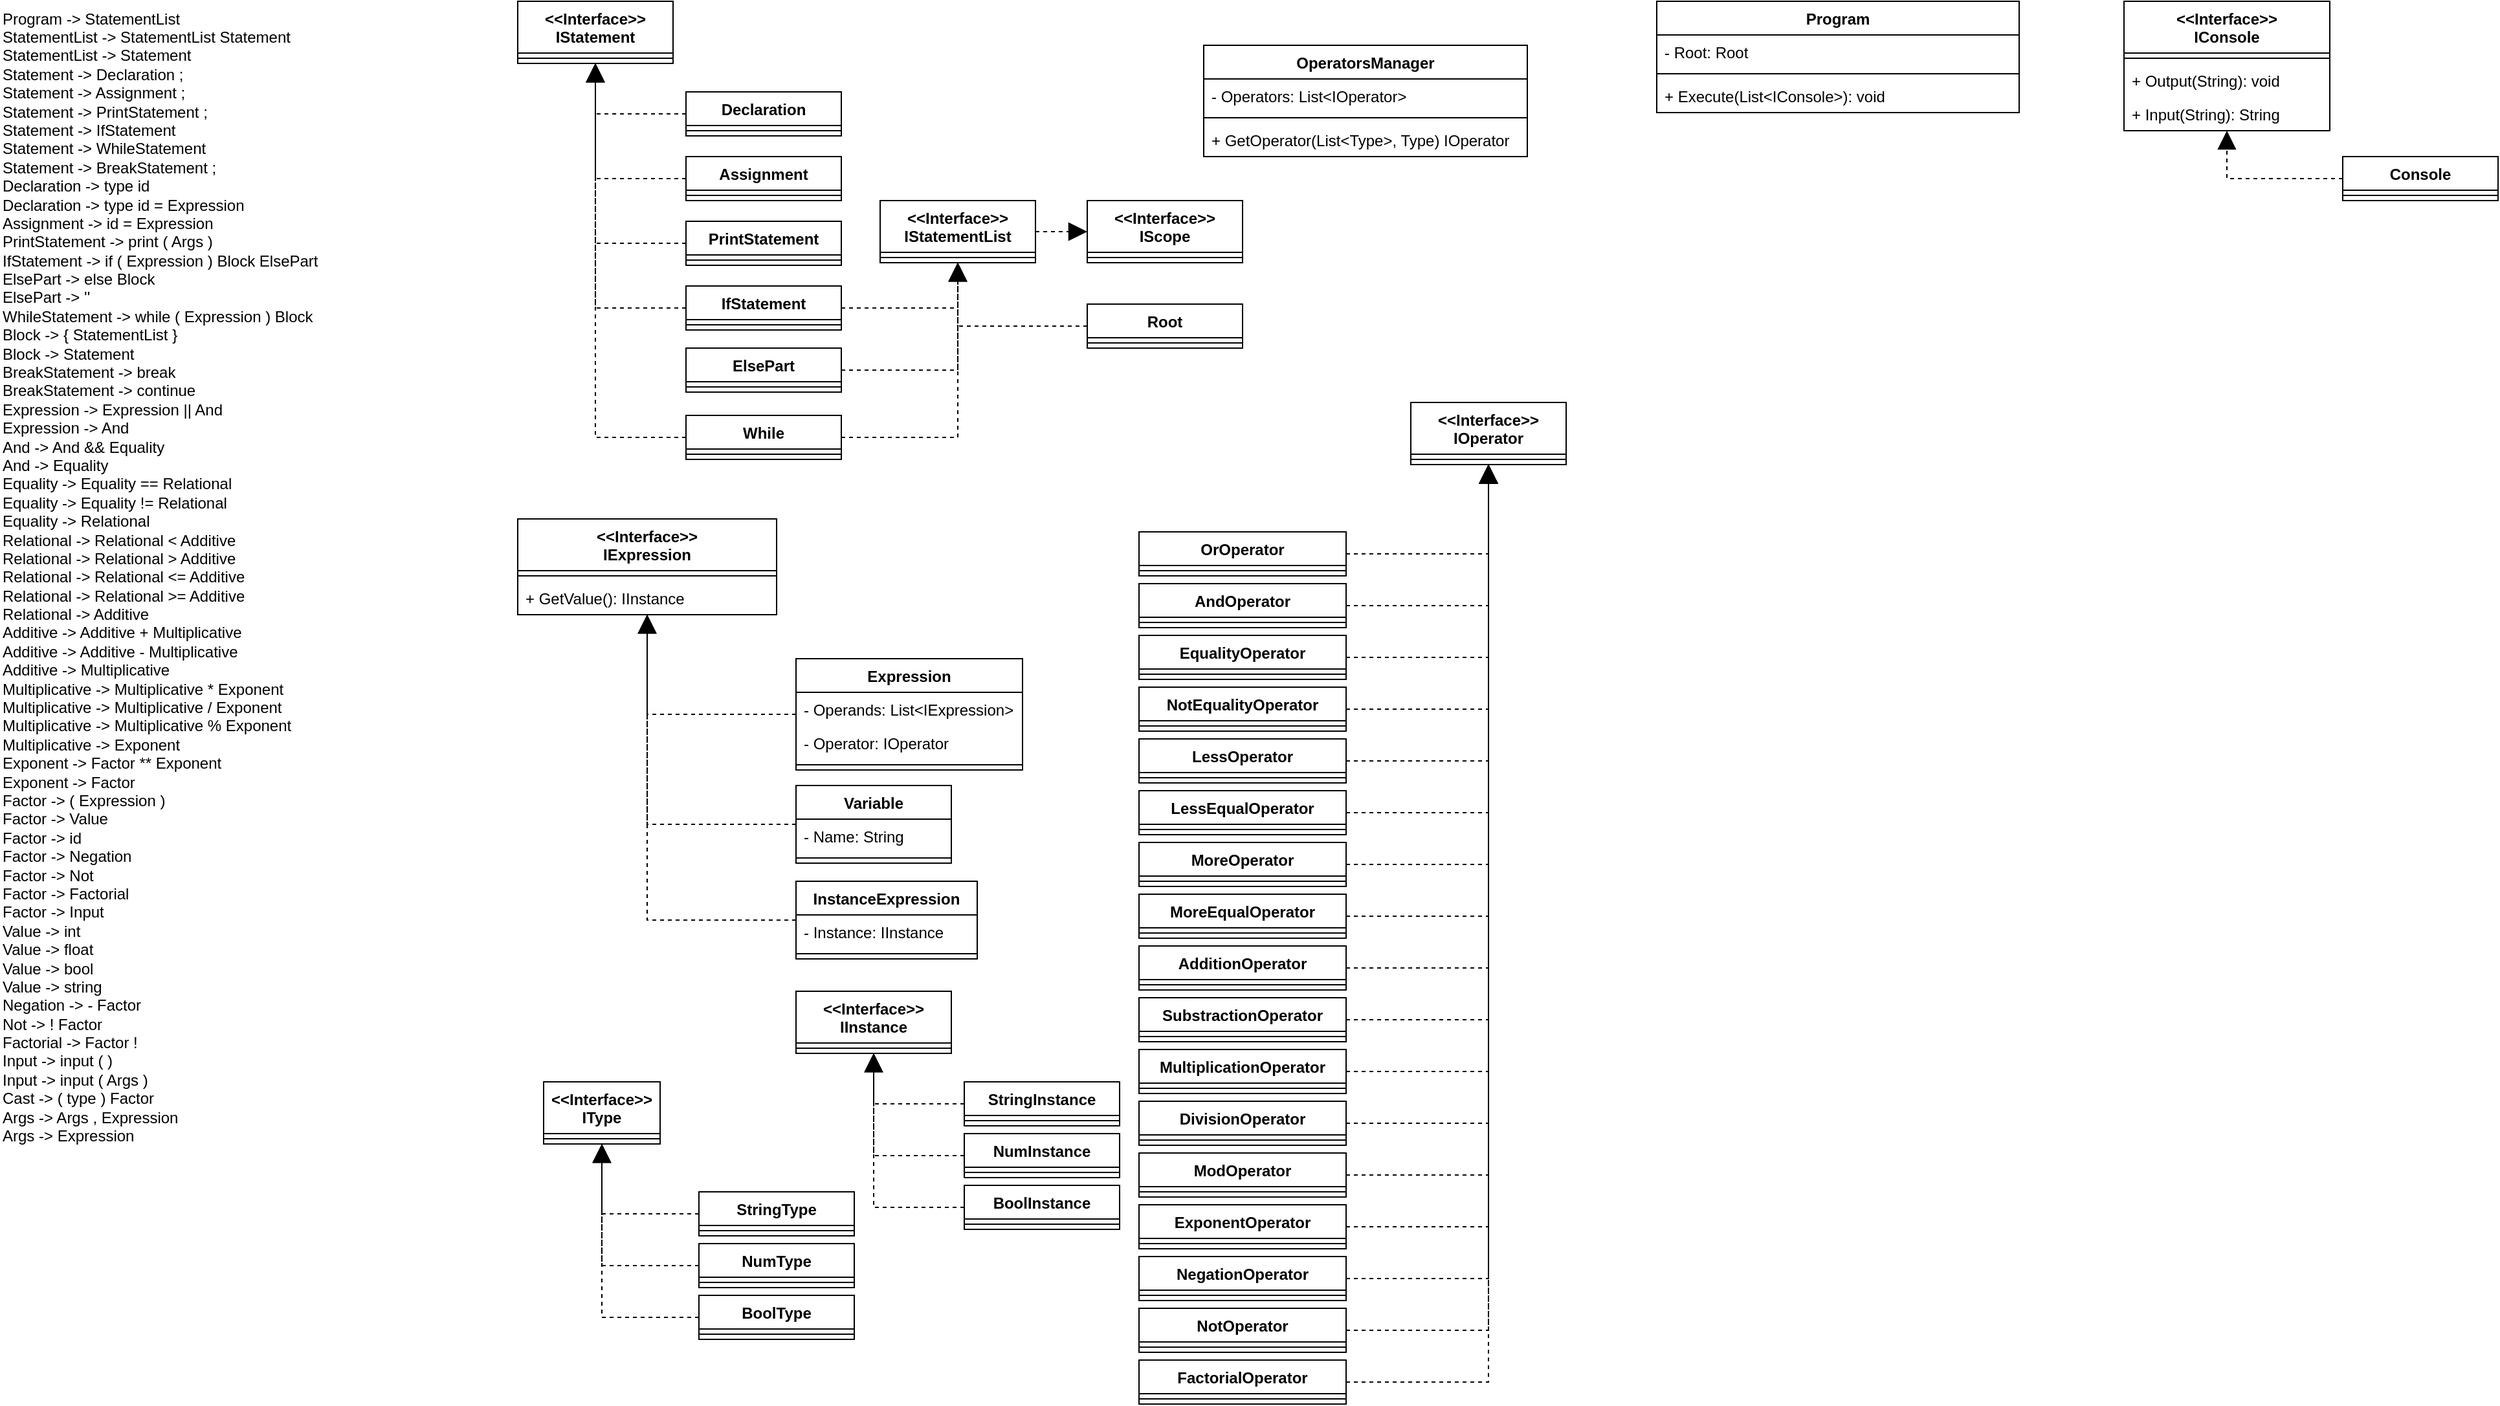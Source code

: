 <mxfile version="24.2.5" type="device">
  <diagram id="C5RBs43oDa-KdzZeNtuy" name="Page-1">
    <mxGraphModel dx="1781" dy="704" grid="1" gridSize="10" guides="1" tooltips="1" connect="1" arrows="1" fold="1" page="1" pageScale="1" pageWidth="827" pageHeight="1169" math="0" shadow="0">
      <root>
        <mxCell id="WIyWlLk6GJQsqaUBKTNV-0" />
        <mxCell id="WIyWlLk6GJQsqaUBKTNV-1" parent="WIyWlLk6GJQsqaUBKTNV-0" />
        <mxCell id="Ax5wIYKiButKGOW5LQg--2" value="&amp;lt;&amp;lt;Interface&amp;gt;&amp;gt;&lt;br&gt;IStatement" style="swimlane;fontStyle=1;align=center;verticalAlign=top;childLayout=stackLayout;horizontal=1;startSize=40;horizontalStack=0;resizeParent=1;resizeParentMax=0;resizeLast=0;collapsible=1;marginBottom=0;whiteSpace=wrap;html=1;" parent="WIyWlLk6GJQsqaUBKTNV-1" vertex="1">
          <mxGeometry width="120" height="48" as="geometry">
            <mxRectangle x="430" y="60" width="110" height="40" as="alternateBounds" />
          </mxGeometry>
        </mxCell>
        <mxCell id="Ax5wIYKiButKGOW5LQg--3" value="" style="line;strokeWidth=1;fillColor=none;align=left;verticalAlign=middle;spacingTop=-1;spacingLeft=3;spacingRight=3;rotatable=0;labelPosition=right;points=[];portConstraint=eastwest;strokeColor=inherit;" parent="Ax5wIYKiButKGOW5LQg--2" vertex="1">
          <mxGeometry y="40" width="120" height="8" as="geometry" />
        </mxCell>
        <mxCell id="Ax5wIYKiButKGOW5LQg--4" value="&amp;lt;&amp;lt;Interface&amp;gt;&amp;gt;&lt;br&gt;IStatementList" style="swimlane;fontStyle=1;align=center;verticalAlign=top;childLayout=stackLayout;horizontal=1;startSize=40;horizontalStack=0;resizeParent=1;resizeParentMax=0;resizeLast=0;collapsible=1;marginBottom=0;whiteSpace=wrap;html=1;" parent="WIyWlLk6GJQsqaUBKTNV-1" vertex="1">
          <mxGeometry x="280" y="154" width="120" height="48" as="geometry">
            <mxRectangle x="430" y="60" width="110" height="40" as="alternateBounds" />
          </mxGeometry>
        </mxCell>
        <mxCell id="Ax5wIYKiButKGOW5LQg--5" value="" style="line;strokeWidth=1;fillColor=none;align=left;verticalAlign=middle;spacingTop=-1;spacingLeft=3;spacingRight=3;rotatable=0;labelPosition=right;points=[];portConstraint=eastwest;strokeColor=inherit;" parent="Ax5wIYKiButKGOW5LQg--4" vertex="1">
          <mxGeometry y="40" width="120" height="8" as="geometry" />
        </mxCell>
        <mxCell id="Ax5wIYKiButKGOW5LQg--6" value="Declaration" style="swimlane;fontStyle=1;align=center;verticalAlign=top;childLayout=stackLayout;horizontal=1;startSize=26;horizontalStack=0;resizeParent=1;resizeParentMax=0;resizeLast=0;collapsible=1;marginBottom=0;whiteSpace=wrap;html=1;" parent="WIyWlLk6GJQsqaUBKTNV-1" vertex="1">
          <mxGeometry x="130" y="70" width="120" height="34" as="geometry" />
        </mxCell>
        <mxCell id="Ax5wIYKiButKGOW5LQg--7" value="" style="line;strokeWidth=1;fillColor=none;align=left;verticalAlign=middle;spacingTop=-1;spacingLeft=3;spacingRight=3;rotatable=0;labelPosition=right;points=[];portConstraint=eastwest;strokeColor=inherit;" parent="Ax5wIYKiButKGOW5LQg--6" vertex="1">
          <mxGeometry y="26" width="120" height="8" as="geometry" />
        </mxCell>
        <mxCell id="Ax5wIYKiButKGOW5LQg--8" value="Assignment" style="swimlane;fontStyle=1;align=center;verticalAlign=top;childLayout=stackLayout;horizontal=1;startSize=26;horizontalStack=0;resizeParent=1;resizeParentMax=0;resizeLast=0;collapsible=1;marginBottom=0;whiteSpace=wrap;html=1;" parent="WIyWlLk6GJQsqaUBKTNV-1" vertex="1">
          <mxGeometry x="130" y="120" width="120" height="34" as="geometry" />
        </mxCell>
        <mxCell id="Ax5wIYKiButKGOW5LQg--9" value="" style="line;strokeWidth=1;fillColor=none;align=left;verticalAlign=middle;spacingTop=-1;spacingLeft=3;spacingRight=3;rotatable=0;labelPosition=right;points=[];portConstraint=eastwest;strokeColor=inherit;" parent="Ax5wIYKiButKGOW5LQg--8" vertex="1">
          <mxGeometry y="26" width="120" height="8" as="geometry" />
        </mxCell>
        <mxCell id="Ax5wIYKiButKGOW5LQg--10" value="" style="endArrow=block;dashed=1;endFill=1;endSize=12;html=1;rounded=0;edgeStyle=orthogonalEdgeStyle;elbow=vertical;" parent="WIyWlLk6GJQsqaUBKTNV-1" source="Ax5wIYKiButKGOW5LQg--6" target="Ax5wIYKiButKGOW5LQg--2" edge="1">
          <mxGeometry width="160" relative="1" as="geometry">
            <mxPoint x="250" y="30.0" as="sourcePoint" />
            <mxPoint x="360" y="30.0" as="targetPoint" />
          </mxGeometry>
        </mxCell>
        <mxCell id="Ax5wIYKiButKGOW5LQg--12" value="" style="endArrow=block;dashed=1;endFill=1;endSize=12;html=1;rounded=0;edgeStyle=orthogonalEdgeStyle;elbow=vertical;" parent="WIyWlLk6GJQsqaUBKTNV-1" source="Ax5wIYKiButKGOW5LQg--8" target="Ax5wIYKiButKGOW5LQg--2" edge="1">
          <mxGeometry width="160" relative="1" as="geometry">
            <mxPoint x="330" y="200.0" as="sourcePoint" />
            <mxPoint x="440" y="200.0" as="targetPoint" />
          </mxGeometry>
        </mxCell>
        <mxCell id="Ax5wIYKiButKGOW5LQg--13" value="PrintStatement" style="swimlane;fontStyle=1;align=center;verticalAlign=top;childLayout=stackLayout;horizontal=1;startSize=26;horizontalStack=0;resizeParent=1;resizeParentMax=0;resizeLast=0;collapsible=1;marginBottom=0;whiteSpace=wrap;html=1;" parent="WIyWlLk6GJQsqaUBKTNV-1" vertex="1">
          <mxGeometry x="130" y="170" width="120" height="34" as="geometry" />
        </mxCell>
        <mxCell id="Ax5wIYKiButKGOW5LQg--14" value="" style="line;strokeWidth=1;fillColor=none;align=left;verticalAlign=middle;spacingTop=-1;spacingLeft=3;spacingRight=3;rotatable=0;labelPosition=right;points=[];portConstraint=eastwest;strokeColor=inherit;" parent="Ax5wIYKiButKGOW5LQg--13" vertex="1">
          <mxGeometry y="26" width="120" height="8" as="geometry" />
        </mxCell>
        <mxCell id="Ax5wIYKiButKGOW5LQg--15" value="" style="endArrow=block;dashed=1;endFill=1;endSize=12;html=1;rounded=0;edgeStyle=orthogonalEdgeStyle;elbow=vertical;" parent="WIyWlLk6GJQsqaUBKTNV-1" source="Ax5wIYKiButKGOW5LQg--13" target="Ax5wIYKiButKGOW5LQg--2" edge="1">
          <mxGeometry width="160" relative="1" as="geometry">
            <mxPoint x="260" y="290.0" as="sourcePoint" />
            <mxPoint x="370" y="290.0" as="targetPoint" />
          </mxGeometry>
        </mxCell>
        <mxCell id="Ax5wIYKiButKGOW5LQg--18" value="While" style="swimlane;fontStyle=1;align=center;verticalAlign=top;childLayout=stackLayout;horizontal=1;startSize=26;horizontalStack=0;resizeParent=1;resizeParentMax=0;resizeLast=0;collapsible=1;marginBottom=0;whiteSpace=wrap;html=1;" parent="WIyWlLk6GJQsqaUBKTNV-1" vertex="1">
          <mxGeometry x="130" y="320" width="120" height="34" as="geometry" />
        </mxCell>
        <mxCell id="Ax5wIYKiButKGOW5LQg--19" value="" style="line;strokeWidth=1;fillColor=none;align=left;verticalAlign=middle;spacingTop=-1;spacingLeft=3;spacingRight=3;rotatable=0;labelPosition=right;points=[];portConstraint=eastwest;strokeColor=inherit;" parent="Ax5wIYKiButKGOW5LQg--18" vertex="1">
          <mxGeometry y="26" width="120" height="8" as="geometry" />
        </mxCell>
        <mxCell id="Ax5wIYKiButKGOW5LQg--21" value="" style="endArrow=block;dashed=1;endFill=1;endSize=12;html=1;rounded=0;edgeStyle=orthogonalEdgeStyle;elbow=vertical;" parent="WIyWlLk6GJQsqaUBKTNV-1" source="Ax5wIYKiButKGOW5LQg--18" target="Ax5wIYKiButKGOW5LQg--2" edge="1">
          <mxGeometry width="160" relative="1" as="geometry">
            <mxPoint x="40" y="290.0" as="sourcePoint" />
            <mxPoint x="150" y="290.0" as="targetPoint" />
          </mxGeometry>
        </mxCell>
        <mxCell id="Ax5wIYKiButKGOW5LQg--23" value="IfStatement" style="swimlane;fontStyle=1;align=center;verticalAlign=top;childLayout=stackLayout;horizontal=1;startSize=26;horizontalStack=0;resizeParent=1;resizeParentMax=0;resizeLast=0;collapsible=1;marginBottom=0;whiteSpace=wrap;html=1;" parent="WIyWlLk6GJQsqaUBKTNV-1" vertex="1">
          <mxGeometry x="130" y="220" width="120" height="34" as="geometry" />
        </mxCell>
        <mxCell id="Ax5wIYKiButKGOW5LQg--24" value="" style="line;strokeWidth=1;fillColor=none;align=left;verticalAlign=middle;spacingTop=-1;spacingLeft=3;spacingRight=3;rotatable=0;labelPosition=right;points=[];portConstraint=eastwest;strokeColor=inherit;" parent="Ax5wIYKiButKGOW5LQg--23" vertex="1">
          <mxGeometry y="26" width="120" height="8" as="geometry" />
        </mxCell>
        <mxCell id="Ax5wIYKiButKGOW5LQg--25" value="ElsePart" style="swimlane;fontStyle=1;align=center;verticalAlign=top;childLayout=stackLayout;horizontal=1;startSize=26;horizontalStack=0;resizeParent=1;resizeParentMax=0;resizeLast=0;collapsible=1;marginBottom=0;whiteSpace=wrap;html=1;" parent="WIyWlLk6GJQsqaUBKTNV-1" vertex="1">
          <mxGeometry x="130" y="268" width="120" height="34" as="geometry" />
        </mxCell>
        <mxCell id="Ax5wIYKiButKGOW5LQg--26" value="" style="line;strokeWidth=1;fillColor=none;align=left;verticalAlign=middle;spacingTop=-1;spacingLeft=3;spacingRight=3;rotatable=0;labelPosition=right;points=[];portConstraint=eastwest;strokeColor=inherit;" parent="Ax5wIYKiButKGOW5LQg--25" vertex="1">
          <mxGeometry y="26" width="120" height="8" as="geometry" />
        </mxCell>
        <mxCell id="Ax5wIYKiButKGOW5LQg--27" value="" style="endArrow=block;dashed=1;endFill=1;endSize=12;html=1;rounded=0;edgeStyle=orthogonalEdgeStyle;elbow=vertical;" parent="WIyWlLk6GJQsqaUBKTNV-1" source="Ax5wIYKiButKGOW5LQg--23" target="Ax5wIYKiButKGOW5LQg--2" edge="1">
          <mxGeometry width="160" relative="1" as="geometry">
            <mxPoint x="340" y="240.0" as="sourcePoint" />
            <mxPoint x="450" y="240.0" as="targetPoint" />
          </mxGeometry>
        </mxCell>
        <mxCell id="Ax5wIYKiButKGOW5LQg--29" value="" style="endArrow=block;dashed=1;endFill=1;endSize=12;html=1;rounded=0;edgeStyle=orthogonalEdgeStyle;elbow=vertical;" parent="WIyWlLk6GJQsqaUBKTNV-1" source="Ax5wIYKiButKGOW5LQg--23" target="Ax5wIYKiButKGOW5LQg--4" edge="1">
          <mxGeometry width="160" relative="1" as="geometry">
            <mxPoint x="330" y="330.0" as="sourcePoint" />
            <mxPoint x="440" y="330.0" as="targetPoint" />
          </mxGeometry>
        </mxCell>
        <mxCell id="Ax5wIYKiButKGOW5LQg--30" value="" style="endArrow=block;dashed=1;endFill=1;endSize=12;html=1;rounded=0;edgeStyle=orthogonalEdgeStyle;elbow=vertical;" parent="WIyWlLk6GJQsqaUBKTNV-1" source="Ax5wIYKiButKGOW5LQg--25" target="Ax5wIYKiButKGOW5LQg--4" edge="1">
          <mxGeometry width="160" relative="1" as="geometry">
            <mxPoint x="290" y="310.0" as="sourcePoint" />
            <mxPoint x="400" y="310.0" as="targetPoint" />
          </mxGeometry>
        </mxCell>
        <mxCell id="Ax5wIYKiButKGOW5LQg--31" value="" style="endArrow=block;dashed=1;endFill=1;endSize=12;html=1;rounded=0;edgeStyle=orthogonalEdgeStyle;elbow=vertical;" parent="WIyWlLk6GJQsqaUBKTNV-1" source="Ax5wIYKiButKGOW5LQg--18" target="Ax5wIYKiButKGOW5LQg--4" edge="1">
          <mxGeometry width="160" relative="1" as="geometry">
            <mxPoint x="210" y="390" as="sourcePoint" />
            <mxPoint x="320" y="390.0" as="targetPoint" />
          </mxGeometry>
        </mxCell>
        <mxCell id="Ax5wIYKiButKGOW5LQg--32" value="&amp;lt;&amp;lt;Interface&amp;gt;&amp;gt;&lt;br&gt;IScope" style="swimlane;fontStyle=1;align=center;verticalAlign=top;childLayout=stackLayout;horizontal=1;startSize=40;horizontalStack=0;resizeParent=1;resizeParentMax=0;resizeLast=0;collapsible=1;marginBottom=0;whiteSpace=wrap;html=1;" parent="WIyWlLk6GJQsqaUBKTNV-1" vertex="1">
          <mxGeometry x="440" y="154" width="120" height="48" as="geometry">
            <mxRectangle x="430" y="60" width="110" height="40" as="alternateBounds" />
          </mxGeometry>
        </mxCell>
        <mxCell id="Ax5wIYKiButKGOW5LQg--33" value="" style="line;strokeWidth=1;fillColor=none;align=left;verticalAlign=middle;spacingTop=-1;spacingLeft=3;spacingRight=3;rotatable=0;labelPosition=right;points=[];portConstraint=eastwest;strokeColor=inherit;" parent="Ax5wIYKiButKGOW5LQg--32" vertex="1">
          <mxGeometry y="40" width="120" height="8" as="geometry" />
        </mxCell>
        <mxCell id="Ax5wIYKiButKGOW5LQg--34" value="Root" style="swimlane;fontStyle=1;align=center;verticalAlign=top;childLayout=stackLayout;horizontal=1;startSize=26;horizontalStack=0;resizeParent=1;resizeParentMax=0;resizeLast=0;collapsible=1;marginBottom=0;whiteSpace=wrap;html=1;" parent="WIyWlLk6GJQsqaUBKTNV-1" vertex="1">
          <mxGeometry x="440" y="234" width="120" height="34" as="geometry" />
        </mxCell>
        <mxCell id="Ax5wIYKiButKGOW5LQg--35" value="" style="line;strokeWidth=1;fillColor=none;align=left;verticalAlign=middle;spacingTop=-1;spacingLeft=3;spacingRight=3;rotatable=0;labelPosition=right;points=[];portConstraint=eastwest;strokeColor=inherit;" parent="Ax5wIYKiButKGOW5LQg--34" vertex="1">
          <mxGeometry y="26" width="120" height="8" as="geometry" />
        </mxCell>
        <mxCell id="Ax5wIYKiButKGOW5LQg--37" value="" style="endArrow=block;dashed=1;endFill=1;endSize=12;html=1;rounded=0;edgeStyle=orthogonalEdgeStyle;elbow=vertical;" parent="WIyWlLk6GJQsqaUBKTNV-1" source="Ax5wIYKiButKGOW5LQg--4" target="Ax5wIYKiButKGOW5LQg--32" edge="1">
          <mxGeometry width="160" relative="1" as="geometry">
            <mxPoint x="440" y="250.0" as="sourcePoint" />
            <mxPoint x="550" y="250.0" as="targetPoint" />
          </mxGeometry>
        </mxCell>
        <mxCell id="Ax5wIYKiButKGOW5LQg--38" value="" style="endArrow=block;dashed=1;endFill=1;endSize=12;html=1;rounded=0;edgeStyle=orthogonalEdgeStyle;elbow=vertical;" parent="WIyWlLk6GJQsqaUBKTNV-1" source="Ax5wIYKiButKGOW5LQg--34" target="Ax5wIYKiButKGOW5LQg--4" edge="1">
          <mxGeometry width="160" relative="1" as="geometry">
            <mxPoint x="330" y="420.0" as="sourcePoint" />
            <mxPoint x="440" y="420.0" as="targetPoint" />
          </mxGeometry>
        </mxCell>
        <mxCell id="Ax5wIYKiButKGOW5LQg--42" value="&lt;div&gt;&lt;div&gt;Program -&amp;gt; StatementList&lt;/div&gt;&lt;div&gt;StatementList -&amp;gt; StatementList Statement&lt;/div&gt;&lt;div&gt;StatementList -&amp;gt; Statement&lt;/div&gt;&lt;div&gt;Statement -&amp;gt; Declaration ;&lt;/div&gt;&lt;div&gt;Statement -&amp;gt; Assignment ;&lt;/div&gt;&lt;div&gt;Statement -&amp;gt; PrintStatement ;&lt;/div&gt;&lt;div&gt;Statement -&amp;gt; IfStatement&lt;/div&gt;&lt;div&gt;Statement -&amp;gt; WhileStatement&lt;/div&gt;&lt;div&gt;Statement -&amp;gt;&amp;nbsp;BreakStatement ;&lt;/div&gt;&lt;div&gt;Declaration -&amp;gt; type id&lt;/div&gt;&lt;div&gt;Declaration -&amp;gt; type id = Expression&lt;/div&gt;&lt;div&gt;Assignment -&amp;gt; id = Expression&lt;/div&gt;&lt;div&gt;PrintStatement -&amp;gt; print ( Args )&lt;/div&gt;&lt;div&gt;IfStatement -&amp;gt; if ( Expression ) Block ElsePart&lt;/div&gt;&lt;div&gt;ElsePart -&amp;gt; else Block&lt;/div&gt;&lt;div&gt;ElsePart -&amp;gt; &#39;&#39;&lt;/div&gt;&lt;div&gt;WhileStatement -&amp;gt; while ( Expression ) Block&lt;/div&gt;&lt;div&gt;Block -&amp;gt; { StatementList }&lt;/div&gt;&lt;div&gt;Block -&amp;gt; Statement&lt;/div&gt;&lt;div&gt;&lt;div&gt;BreakStatement -&amp;gt; break&lt;br&gt;&lt;/div&gt;&lt;div&gt;BreakStatement -&amp;gt; continue&lt;/div&gt;&lt;/div&gt;&lt;div&gt;Expression -&amp;gt; Expression || And&lt;/div&gt;&lt;div&gt;Expression -&amp;gt; And&lt;/div&gt;&lt;div&gt;And -&amp;gt; And &amp;amp;&amp;amp; Equality&lt;/div&gt;&lt;div&gt;And -&amp;gt; Equality&lt;/div&gt;&lt;div&gt;Equality -&amp;gt; Equality == Relational&lt;/div&gt;&lt;div&gt;Equality -&amp;gt; Equality != Relational&lt;/div&gt;&lt;div&gt;Equality -&amp;gt; Relational&lt;/div&gt;&lt;div&gt;Relational -&amp;gt; Relational &amp;lt; Additive&lt;/div&gt;&lt;div&gt;Relational -&amp;gt; Relational &amp;gt; Additive&lt;/div&gt;&lt;div&gt;Relational -&amp;gt; Relational &amp;lt;= Additive&lt;/div&gt;&lt;div&gt;Relational -&amp;gt; Relational &amp;gt;= Additive&lt;/div&gt;&lt;div&gt;Relational -&amp;gt; Additive&lt;/div&gt;&lt;div&gt;Additive -&amp;gt; Additive + Multiplicative&lt;/div&gt;&lt;div&gt;Additive -&amp;gt; Additive - Multiplicative&lt;/div&gt;&lt;div&gt;Additive -&amp;gt; Multiplicative&lt;/div&gt;&lt;div&gt;Multiplicative -&amp;gt; Multiplicative * Exponent&lt;/div&gt;&lt;div&gt;Multiplicative -&amp;gt; Multiplicative / Exponent&lt;/div&gt;&lt;div&gt;Multiplicative -&amp;gt; Multiplicative % Exponent&lt;/div&gt;&lt;div&gt;Multiplicative -&amp;gt; Exponent&lt;/div&gt;&lt;div&gt;Exponent -&amp;gt; Factor ** Exponent&lt;/div&gt;&lt;div&gt;Exponent -&amp;gt; Factor&lt;/div&gt;&lt;div&gt;Factor -&amp;gt; ( Expression )&lt;/div&gt;&lt;div&gt;Factor -&amp;gt; Value&lt;/div&gt;&lt;div&gt;Factor -&amp;gt; id&lt;/div&gt;&lt;div&gt;Factor -&amp;gt; Negation&lt;/div&gt;&lt;div&gt;Factor -&amp;gt; Not&lt;/div&gt;&lt;div&gt;Factor -&amp;gt; Factorial&lt;/div&gt;&lt;div&gt;Factor -&amp;gt; Input&lt;/div&gt;&lt;div&gt;Value -&amp;gt; int&lt;/div&gt;&lt;div&gt;Value -&amp;gt; float&lt;/div&gt;&lt;div&gt;Value -&amp;gt; bool&lt;/div&gt;&lt;div&gt;Value -&amp;gt; string&lt;/div&gt;&lt;div&gt;Negation -&amp;gt; - Factor&lt;/div&gt;&lt;div&gt;Not -&amp;gt; ! Factor&lt;/div&gt;&lt;div&gt;Factorial -&amp;gt; Factor !&lt;/div&gt;&lt;div&gt;Input -&amp;gt; input ( )&lt;/div&gt;&lt;div&gt;Input -&amp;gt; input ( Args )&lt;/div&gt;&lt;div&gt;Cast -&amp;gt; ( type ) Factor&lt;/div&gt;&lt;div&gt;Args -&amp;gt; Args , Expression&lt;/div&gt;&lt;div&gt;Args -&amp;gt; Expression&lt;/div&gt;&lt;/div&gt;&lt;div&gt;&lt;/div&gt;" style="text;html=1;align=left;verticalAlign=middle;resizable=0;points=[];autosize=1;strokeColor=none;fillColor=none;" parent="WIyWlLk6GJQsqaUBKTNV-1" vertex="1">
          <mxGeometry x="-400" width="270" height="890" as="geometry" />
        </mxCell>
        <mxCell id="n7szS4Y07oMh0RmyHEz_-0" value="&amp;lt;&amp;lt;Interface&amp;gt;&amp;gt;&lt;br&gt;IExpression" style="swimlane;fontStyle=1;align=center;verticalAlign=top;childLayout=stackLayout;horizontal=1;startSize=40;horizontalStack=0;resizeParent=1;resizeParentMax=0;resizeLast=0;collapsible=1;marginBottom=0;whiteSpace=wrap;html=1;" parent="WIyWlLk6GJQsqaUBKTNV-1" vertex="1">
          <mxGeometry y="400" width="200" height="74" as="geometry">
            <mxRectangle x="430" y="60" width="110" height="40" as="alternateBounds" />
          </mxGeometry>
        </mxCell>
        <mxCell id="n7szS4Y07oMh0RmyHEz_-1" value="" style="line;strokeWidth=1;fillColor=none;align=left;verticalAlign=middle;spacingTop=-1;spacingLeft=3;spacingRight=3;rotatable=0;labelPosition=right;points=[];portConstraint=eastwest;strokeColor=inherit;" parent="n7szS4Y07oMh0RmyHEz_-0" vertex="1">
          <mxGeometry y="40" width="200" height="8" as="geometry" />
        </mxCell>
        <mxCell id="n7szS4Y07oMh0RmyHEz_-4" value="+ GetValue(): IInstance" style="text;strokeColor=none;fillColor=none;align=left;verticalAlign=top;spacingLeft=4;spacingRight=4;overflow=hidden;rotatable=0;points=[[0,0.5],[1,0.5]];portConstraint=eastwest;whiteSpace=wrap;html=1;" parent="n7szS4Y07oMh0RmyHEz_-0" vertex="1">
          <mxGeometry y="48" width="200" height="26" as="geometry" />
        </mxCell>
        <mxCell id="n7szS4Y07oMh0RmyHEz_-5" value="&amp;lt;&amp;lt;Interface&amp;gt;&amp;gt;&lt;br&gt;IInstance" style="swimlane;fontStyle=1;align=center;verticalAlign=top;childLayout=stackLayout;horizontal=1;startSize=40;horizontalStack=0;resizeParent=1;resizeParentMax=0;resizeLast=0;collapsible=1;marginBottom=0;whiteSpace=wrap;html=1;" parent="WIyWlLk6GJQsqaUBKTNV-1" vertex="1">
          <mxGeometry x="215" y="765" width="120" height="48" as="geometry">
            <mxRectangle x="430" y="60" width="110" height="40" as="alternateBounds" />
          </mxGeometry>
        </mxCell>
        <mxCell id="n7szS4Y07oMh0RmyHEz_-6" value="" style="line;strokeWidth=1;fillColor=none;align=left;verticalAlign=middle;spacingTop=-1;spacingLeft=3;spacingRight=3;rotatable=0;labelPosition=right;points=[];portConstraint=eastwest;strokeColor=inherit;" parent="n7szS4Y07oMh0RmyHEz_-5" vertex="1">
          <mxGeometry y="40" width="120" height="8" as="geometry" />
        </mxCell>
        <mxCell id="n7szS4Y07oMh0RmyHEz_-7" value="StringInstance" style="swimlane;fontStyle=1;align=center;verticalAlign=top;childLayout=stackLayout;horizontal=1;startSize=26;horizontalStack=0;resizeParent=1;resizeParentMax=0;resizeLast=0;collapsible=1;marginBottom=0;whiteSpace=wrap;html=1;" parent="WIyWlLk6GJQsqaUBKTNV-1" vertex="1">
          <mxGeometry x="345" y="835" width="120" height="34" as="geometry" />
        </mxCell>
        <mxCell id="n7szS4Y07oMh0RmyHEz_-8" value="" style="line;strokeWidth=1;fillColor=none;align=left;verticalAlign=middle;spacingTop=-1;spacingLeft=3;spacingRight=3;rotatable=0;labelPosition=right;points=[];portConstraint=eastwest;strokeColor=inherit;" parent="n7szS4Y07oMh0RmyHEz_-7" vertex="1">
          <mxGeometry y="26" width="120" height="8" as="geometry" />
        </mxCell>
        <mxCell id="n7szS4Y07oMh0RmyHEz_-11" value="NumInstance" style="swimlane;fontStyle=1;align=center;verticalAlign=top;childLayout=stackLayout;horizontal=1;startSize=26;horizontalStack=0;resizeParent=1;resizeParentMax=0;resizeLast=0;collapsible=1;marginBottom=0;whiteSpace=wrap;html=1;" parent="WIyWlLk6GJQsqaUBKTNV-1" vertex="1">
          <mxGeometry x="345" y="875" width="120" height="34" as="geometry" />
        </mxCell>
        <mxCell id="n7szS4Y07oMh0RmyHEz_-12" value="" style="line;strokeWidth=1;fillColor=none;align=left;verticalAlign=middle;spacingTop=-1;spacingLeft=3;spacingRight=3;rotatable=0;labelPosition=right;points=[];portConstraint=eastwest;strokeColor=inherit;" parent="n7szS4Y07oMh0RmyHEz_-11" vertex="1">
          <mxGeometry y="26" width="120" height="8" as="geometry" />
        </mxCell>
        <mxCell id="n7szS4Y07oMh0RmyHEz_-13" value="BoolInstance" style="swimlane;fontStyle=1;align=center;verticalAlign=top;childLayout=stackLayout;horizontal=1;startSize=26;horizontalStack=0;resizeParent=1;resizeParentMax=0;resizeLast=0;collapsible=1;marginBottom=0;whiteSpace=wrap;html=1;" parent="WIyWlLk6GJQsqaUBKTNV-1" vertex="1">
          <mxGeometry x="345" y="915" width="120" height="34" as="geometry" />
        </mxCell>
        <mxCell id="n7szS4Y07oMh0RmyHEz_-14" value="" style="line;strokeWidth=1;fillColor=none;align=left;verticalAlign=middle;spacingTop=-1;spacingLeft=3;spacingRight=3;rotatable=0;labelPosition=right;points=[];portConstraint=eastwest;strokeColor=inherit;" parent="n7szS4Y07oMh0RmyHEz_-13" vertex="1">
          <mxGeometry y="26" width="120" height="8" as="geometry" />
        </mxCell>
        <mxCell id="n7szS4Y07oMh0RmyHEz_-15" value="" style="endArrow=block;dashed=1;endFill=1;endSize=12;html=1;rounded=0;edgeStyle=orthogonalEdgeStyle;elbow=vertical;" parent="WIyWlLk6GJQsqaUBKTNV-1" source="n7szS4Y07oMh0RmyHEz_-7" target="n7szS4Y07oMh0RmyHEz_-5" edge="1">
          <mxGeometry width="160" relative="1" as="geometry">
            <mxPoint x="530" y="763.0" as="sourcePoint" />
            <mxPoint x="640" y="763.0" as="targetPoint" />
          </mxGeometry>
        </mxCell>
        <mxCell id="n7szS4Y07oMh0RmyHEz_-16" value="" style="endArrow=block;dashed=1;endFill=1;endSize=12;html=1;rounded=0;edgeStyle=orthogonalEdgeStyle;elbow=vertical;" parent="WIyWlLk6GJQsqaUBKTNV-1" source="n7szS4Y07oMh0RmyHEz_-11" target="n7szS4Y07oMh0RmyHEz_-5" edge="1">
          <mxGeometry width="160" relative="1" as="geometry">
            <mxPoint x="500" y="803.0" as="sourcePoint" />
            <mxPoint x="610" y="803.0" as="targetPoint" />
          </mxGeometry>
        </mxCell>
        <mxCell id="n7szS4Y07oMh0RmyHEz_-17" value="" style="endArrow=block;dashed=1;endFill=1;endSize=12;html=1;rounded=0;edgeStyle=orthogonalEdgeStyle;elbow=vertical;" parent="WIyWlLk6GJQsqaUBKTNV-1" source="n7szS4Y07oMh0RmyHEz_-13" target="n7szS4Y07oMh0RmyHEz_-5" edge="1">
          <mxGeometry width="160" relative="1" as="geometry">
            <mxPoint x="510" y="843.0" as="sourcePoint" />
            <mxPoint x="620" y="843.0" as="targetPoint" />
          </mxGeometry>
        </mxCell>
        <mxCell id="n7szS4Y07oMh0RmyHEz_-18" value="OrOperator" style="swimlane;fontStyle=1;align=center;verticalAlign=top;childLayout=stackLayout;horizontal=1;startSize=26;horizontalStack=0;resizeParent=1;resizeParentMax=0;resizeLast=0;collapsible=1;marginBottom=0;whiteSpace=wrap;html=1;" parent="WIyWlLk6GJQsqaUBKTNV-1" vertex="1">
          <mxGeometry x="480" y="410" width="160" height="34" as="geometry" />
        </mxCell>
        <mxCell id="n7szS4Y07oMh0RmyHEz_-19" value="" style="line;strokeWidth=1;fillColor=none;align=left;verticalAlign=middle;spacingTop=-1;spacingLeft=3;spacingRight=3;rotatable=0;labelPosition=right;points=[];portConstraint=eastwest;strokeColor=inherit;" parent="n7szS4Y07oMh0RmyHEz_-18" vertex="1">
          <mxGeometry y="26" width="160" height="8" as="geometry" />
        </mxCell>
        <mxCell id="n7szS4Y07oMh0RmyHEz_-22" value="AndOperator" style="swimlane;fontStyle=1;align=center;verticalAlign=top;childLayout=stackLayout;horizontal=1;startSize=26;horizontalStack=0;resizeParent=1;resizeParentMax=0;resizeLast=0;collapsible=1;marginBottom=0;whiteSpace=wrap;html=1;" parent="WIyWlLk6GJQsqaUBKTNV-1" vertex="1">
          <mxGeometry x="480" y="450" width="160" height="34" as="geometry" />
        </mxCell>
        <mxCell id="n7szS4Y07oMh0RmyHEz_-23" value="" style="line;strokeWidth=1;fillColor=none;align=left;verticalAlign=middle;spacingTop=-1;spacingLeft=3;spacingRight=3;rotatable=0;labelPosition=right;points=[];portConstraint=eastwest;strokeColor=inherit;" parent="n7szS4Y07oMh0RmyHEz_-22" vertex="1">
          <mxGeometry y="26" width="160" height="8" as="geometry" />
        </mxCell>
        <mxCell id="n7szS4Y07oMh0RmyHEz_-27" value="EqualityOperator" style="swimlane;fontStyle=1;align=center;verticalAlign=top;childLayout=stackLayout;horizontal=1;startSize=26;horizontalStack=0;resizeParent=1;resizeParentMax=0;resizeLast=0;collapsible=1;marginBottom=0;whiteSpace=wrap;html=1;" parent="WIyWlLk6GJQsqaUBKTNV-1" vertex="1">
          <mxGeometry x="480" y="490" width="160" height="34" as="geometry" />
        </mxCell>
        <mxCell id="n7szS4Y07oMh0RmyHEz_-28" value="" style="line;strokeWidth=1;fillColor=none;align=left;verticalAlign=middle;spacingTop=-1;spacingLeft=3;spacingRight=3;rotatable=0;labelPosition=right;points=[];portConstraint=eastwest;strokeColor=inherit;" parent="n7szS4Y07oMh0RmyHEz_-27" vertex="1">
          <mxGeometry y="26" width="160" height="8" as="geometry" />
        </mxCell>
        <mxCell id="n7szS4Y07oMh0RmyHEz_-30" value="NotEqualityOperator" style="swimlane;fontStyle=1;align=center;verticalAlign=top;childLayout=stackLayout;horizontal=1;startSize=26;horizontalStack=0;resizeParent=1;resizeParentMax=0;resizeLast=0;collapsible=1;marginBottom=0;whiteSpace=wrap;html=1;" parent="WIyWlLk6GJQsqaUBKTNV-1" vertex="1">
          <mxGeometry x="480" y="530" width="160" height="34" as="geometry" />
        </mxCell>
        <mxCell id="n7szS4Y07oMh0RmyHEz_-31" value="" style="line;strokeWidth=1;fillColor=none;align=left;verticalAlign=middle;spacingTop=-1;spacingLeft=3;spacingRight=3;rotatable=0;labelPosition=right;points=[];portConstraint=eastwest;strokeColor=inherit;" parent="n7szS4Y07oMh0RmyHEz_-30" vertex="1">
          <mxGeometry y="26" width="160" height="8" as="geometry" />
        </mxCell>
        <mxCell id="n7szS4Y07oMh0RmyHEz_-33" value="LessOperator" style="swimlane;fontStyle=1;align=center;verticalAlign=top;childLayout=stackLayout;horizontal=1;startSize=26;horizontalStack=0;resizeParent=1;resizeParentMax=0;resizeLast=0;collapsible=1;marginBottom=0;whiteSpace=wrap;html=1;" parent="WIyWlLk6GJQsqaUBKTNV-1" vertex="1">
          <mxGeometry x="480" y="570" width="160" height="34" as="geometry" />
        </mxCell>
        <mxCell id="n7szS4Y07oMh0RmyHEz_-34" value="" style="line;strokeWidth=1;fillColor=none;align=left;verticalAlign=middle;spacingTop=-1;spacingLeft=3;spacingRight=3;rotatable=0;labelPosition=right;points=[];portConstraint=eastwest;strokeColor=inherit;" parent="n7szS4Y07oMh0RmyHEz_-33" vertex="1">
          <mxGeometry y="26" width="160" height="8" as="geometry" />
        </mxCell>
        <mxCell id="n7szS4Y07oMh0RmyHEz_-36" value="LessEqualOperator" style="swimlane;fontStyle=1;align=center;verticalAlign=top;childLayout=stackLayout;horizontal=1;startSize=26;horizontalStack=0;resizeParent=1;resizeParentMax=0;resizeLast=0;collapsible=1;marginBottom=0;whiteSpace=wrap;html=1;" parent="WIyWlLk6GJQsqaUBKTNV-1" vertex="1">
          <mxGeometry x="480" y="610" width="160" height="34" as="geometry" />
        </mxCell>
        <mxCell id="n7szS4Y07oMh0RmyHEz_-37" value="" style="line;strokeWidth=1;fillColor=none;align=left;verticalAlign=middle;spacingTop=-1;spacingLeft=3;spacingRight=3;rotatable=0;labelPosition=right;points=[];portConstraint=eastwest;strokeColor=inherit;" parent="n7szS4Y07oMh0RmyHEz_-36" vertex="1">
          <mxGeometry y="26" width="160" height="8" as="geometry" />
        </mxCell>
        <mxCell id="n7szS4Y07oMh0RmyHEz_-39" value="MoreOperator" style="swimlane;fontStyle=1;align=center;verticalAlign=top;childLayout=stackLayout;horizontal=1;startSize=26;horizontalStack=0;resizeParent=1;resizeParentMax=0;resizeLast=0;collapsible=1;marginBottom=0;whiteSpace=wrap;html=1;" parent="WIyWlLk6GJQsqaUBKTNV-1" vertex="1">
          <mxGeometry x="480" y="650" width="160" height="34" as="geometry" />
        </mxCell>
        <mxCell id="n7szS4Y07oMh0RmyHEz_-40" value="" style="line;strokeWidth=1;fillColor=none;align=left;verticalAlign=middle;spacingTop=-1;spacingLeft=3;spacingRight=3;rotatable=0;labelPosition=right;points=[];portConstraint=eastwest;strokeColor=inherit;" parent="n7szS4Y07oMh0RmyHEz_-39" vertex="1">
          <mxGeometry y="26" width="160" height="8" as="geometry" />
        </mxCell>
        <mxCell id="n7szS4Y07oMh0RmyHEz_-42" value="MoreEqualOperator" style="swimlane;fontStyle=1;align=center;verticalAlign=top;childLayout=stackLayout;horizontal=1;startSize=26;horizontalStack=0;resizeParent=1;resizeParentMax=0;resizeLast=0;collapsible=1;marginBottom=0;whiteSpace=wrap;html=1;" parent="WIyWlLk6GJQsqaUBKTNV-1" vertex="1">
          <mxGeometry x="480" y="690" width="160" height="34" as="geometry" />
        </mxCell>
        <mxCell id="n7szS4Y07oMh0RmyHEz_-43" value="" style="line;strokeWidth=1;fillColor=none;align=left;verticalAlign=middle;spacingTop=-1;spacingLeft=3;spacingRight=3;rotatable=0;labelPosition=right;points=[];portConstraint=eastwest;strokeColor=inherit;" parent="n7szS4Y07oMh0RmyHEz_-42" vertex="1">
          <mxGeometry y="26" width="160" height="8" as="geometry" />
        </mxCell>
        <mxCell id="n7szS4Y07oMh0RmyHEz_-45" value="AdditionOperator" style="swimlane;fontStyle=1;align=center;verticalAlign=top;childLayout=stackLayout;horizontal=1;startSize=26;horizontalStack=0;resizeParent=1;resizeParentMax=0;resizeLast=0;collapsible=1;marginBottom=0;whiteSpace=wrap;html=1;" parent="WIyWlLk6GJQsqaUBKTNV-1" vertex="1">
          <mxGeometry x="480" y="730" width="160" height="34" as="geometry" />
        </mxCell>
        <mxCell id="n7szS4Y07oMh0RmyHEz_-46" value="" style="line;strokeWidth=1;fillColor=none;align=left;verticalAlign=middle;spacingTop=-1;spacingLeft=3;spacingRight=3;rotatable=0;labelPosition=right;points=[];portConstraint=eastwest;strokeColor=inherit;" parent="n7szS4Y07oMh0RmyHEz_-45" vertex="1">
          <mxGeometry y="26" width="160" height="8" as="geometry" />
        </mxCell>
        <mxCell id="n7szS4Y07oMh0RmyHEz_-48" value="SubstractionOperator" style="swimlane;fontStyle=1;align=center;verticalAlign=top;childLayout=stackLayout;horizontal=1;startSize=26;horizontalStack=0;resizeParent=1;resizeParentMax=0;resizeLast=0;collapsible=1;marginBottom=0;whiteSpace=wrap;html=1;" parent="WIyWlLk6GJQsqaUBKTNV-1" vertex="1">
          <mxGeometry x="480" y="770" width="160" height="34" as="geometry" />
        </mxCell>
        <mxCell id="n7szS4Y07oMh0RmyHEz_-49" value="" style="line;strokeWidth=1;fillColor=none;align=left;verticalAlign=middle;spacingTop=-1;spacingLeft=3;spacingRight=3;rotatable=0;labelPosition=right;points=[];portConstraint=eastwest;strokeColor=inherit;" parent="n7szS4Y07oMh0RmyHEz_-48" vertex="1">
          <mxGeometry y="26" width="160" height="8" as="geometry" />
        </mxCell>
        <mxCell id="n7szS4Y07oMh0RmyHEz_-51" value="MultiplicationOperator" style="swimlane;fontStyle=1;align=center;verticalAlign=top;childLayout=stackLayout;horizontal=1;startSize=26;horizontalStack=0;resizeParent=1;resizeParentMax=0;resizeLast=0;collapsible=1;marginBottom=0;whiteSpace=wrap;html=1;" parent="WIyWlLk6GJQsqaUBKTNV-1" vertex="1">
          <mxGeometry x="480" y="810" width="160" height="34" as="geometry" />
        </mxCell>
        <mxCell id="n7szS4Y07oMh0RmyHEz_-52" value="" style="line;strokeWidth=1;fillColor=none;align=left;verticalAlign=middle;spacingTop=-1;spacingLeft=3;spacingRight=3;rotatable=0;labelPosition=right;points=[];portConstraint=eastwest;strokeColor=inherit;" parent="n7szS4Y07oMh0RmyHEz_-51" vertex="1">
          <mxGeometry y="26" width="160" height="8" as="geometry" />
        </mxCell>
        <mxCell id="n7szS4Y07oMh0RmyHEz_-54" value="DivisionOperator" style="swimlane;fontStyle=1;align=center;verticalAlign=top;childLayout=stackLayout;horizontal=1;startSize=26;horizontalStack=0;resizeParent=1;resizeParentMax=0;resizeLast=0;collapsible=1;marginBottom=0;whiteSpace=wrap;html=1;" parent="WIyWlLk6GJQsqaUBKTNV-1" vertex="1">
          <mxGeometry x="480" y="850" width="160" height="34" as="geometry" />
        </mxCell>
        <mxCell id="n7szS4Y07oMh0RmyHEz_-55" value="" style="line;strokeWidth=1;fillColor=none;align=left;verticalAlign=middle;spacingTop=-1;spacingLeft=3;spacingRight=3;rotatable=0;labelPosition=right;points=[];portConstraint=eastwest;strokeColor=inherit;" parent="n7szS4Y07oMh0RmyHEz_-54" vertex="1">
          <mxGeometry y="26" width="160" height="8" as="geometry" />
        </mxCell>
        <mxCell id="n7szS4Y07oMh0RmyHEz_-57" value="ExponentOperator" style="swimlane;fontStyle=1;align=center;verticalAlign=top;childLayout=stackLayout;horizontal=1;startSize=26;horizontalStack=0;resizeParent=1;resizeParentMax=0;resizeLast=0;collapsible=1;marginBottom=0;whiteSpace=wrap;html=1;" parent="WIyWlLk6GJQsqaUBKTNV-1" vertex="1">
          <mxGeometry x="480" y="930" width="160" height="34" as="geometry" />
        </mxCell>
        <mxCell id="n7szS4Y07oMh0RmyHEz_-58" value="" style="line;strokeWidth=1;fillColor=none;align=left;verticalAlign=middle;spacingTop=-1;spacingLeft=3;spacingRight=3;rotatable=0;labelPosition=right;points=[];portConstraint=eastwest;strokeColor=inherit;" parent="n7szS4Y07oMh0RmyHEz_-57" vertex="1">
          <mxGeometry y="26" width="160" height="8" as="geometry" />
        </mxCell>
        <mxCell id="n7szS4Y07oMh0RmyHEz_-60" value="NegationOperator" style="swimlane;fontStyle=1;align=center;verticalAlign=top;childLayout=stackLayout;horizontal=1;startSize=26;horizontalStack=0;resizeParent=1;resizeParentMax=0;resizeLast=0;collapsible=1;marginBottom=0;whiteSpace=wrap;html=1;" parent="WIyWlLk6GJQsqaUBKTNV-1" vertex="1">
          <mxGeometry x="480" y="970" width="160" height="34" as="geometry" />
        </mxCell>
        <mxCell id="n7szS4Y07oMh0RmyHEz_-61" value="" style="line;strokeWidth=1;fillColor=none;align=left;verticalAlign=middle;spacingTop=-1;spacingLeft=3;spacingRight=3;rotatable=0;labelPosition=right;points=[];portConstraint=eastwest;strokeColor=inherit;" parent="n7szS4Y07oMh0RmyHEz_-60" vertex="1">
          <mxGeometry y="26" width="160" height="8" as="geometry" />
        </mxCell>
        <mxCell id="n7szS4Y07oMh0RmyHEz_-63" value="NotOperator" style="swimlane;fontStyle=1;align=center;verticalAlign=top;childLayout=stackLayout;horizontal=1;startSize=26;horizontalStack=0;resizeParent=1;resizeParentMax=0;resizeLast=0;collapsible=1;marginBottom=0;whiteSpace=wrap;html=1;" parent="WIyWlLk6GJQsqaUBKTNV-1" vertex="1">
          <mxGeometry x="480" y="1010" width="160" height="34" as="geometry" />
        </mxCell>
        <mxCell id="n7szS4Y07oMh0RmyHEz_-64" value="" style="line;strokeWidth=1;fillColor=none;align=left;verticalAlign=middle;spacingTop=-1;spacingLeft=3;spacingRight=3;rotatable=0;labelPosition=right;points=[];portConstraint=eastwest;strokeColor=inherit;" parent="n7szS4Y07oMh0RmyHEz_-63" vertex="1">
          <mxGeometry y="26" width="160" height="8" as="geometry" />
        </mxCell>
        <mxCell id="n7szS4Y07oMh0RmyHEz_-65" value="FactorialOperator" style="swimlane;fontStyle=1;align=center;verticalAlign=top;childLayout=stackLayout;horizontal=1;startSize=26;horizontalStack=0;resizeParent=1;resizeParentMax=0;resizeLast=0;collapsible=1;marginBottom=0;whiteSpace=wrap;html=1;" parent="WIyWlLk6GJQsqaUBKTNV-1" vertex="1">
          <mxGeometry x="480" y="1050" width="160" height="34" as="geometry" />
        </mxCell>
        <mxCell id="n7szS4Y07oMh0RmyHEz_-66" value="" style="line;strokeWidth=1;fillColor=none;align=left;verticalAlign=middle;spacingTop=-1;spacingLeft=3;spacingRight=3;rotatable=0;labelPosition=right;points=[];portConstraint=eastwest;strokeColor=inherit;" parent="n7szS4Y07oMh0RmyHEz_-65" vertex="1">
          <mxGeometry y="26" width="160" height="8" as="geometry" />
        </mxCell>
        <mxCell id="iA8xY0mXOLHFMHuDv2xf-0" value="OperatorsManager" style="swimlane;fontStyle=1;align=center;verticalAlign=top;childLayout=stackLayout;horizontal=1;startSize=26;horizontalStack=0;resizeParent=1;resizeParentMax=0;resizeLast=0;collapsible=1;marginBottom=0;whiteSpace=wrap;html=1;" parent="WIyWlLk6GJQsqaUBKTNV-1" vertex="1">
          <mxGeometry x="530" y="34" width="250" height="86" as="geometry" />
        </mxCell>
        <mxCell id="iA8xY0mXOLHFMHuDv2xf-42" value="- Operators: List&amp;lt;IOperator&amp;gt;" style="text;strokeColor=none;fillColor=none;align=left;verticalAlign=top;spacingLeft=4;spacingRight=4;overflow=hidden;rotatable=0;points=[[0,0.5],[1,0.5]];portConstraint=eastwest;whiteSpace=wrap;html=1;" parent="iA8xY0mXOLHFMHuDv2xf-0" vertex="1">
          <mxGeometry y="26" width="250" height="26" as="geometry" />
        </mxCell>
        <mxCell id="iA8xY0mXOLHFMHuDv2xf-1" value="" style="line;strokeWidth=1;fillColor=none;align=left;verticalAlign=middle;spacingTop=-1;spacingLeft=3;spacingRight=3;rotatable=0;labelPosition=right;points=[];portConstraint=eastwest;strokeColor=inherit;" parent="iA8xY0mXOLHFMHuDv2xf-0" vertex="1">
          <mxGeometry y="52" width="250" height="8" as="geometry" />
        </mxCell>
        <mxCell id="iA8xY0mXOLHFMHuDv2xf-43" value="+ GetOperator(List&amp;lt;Type&amp;gt;, Type) IOperator" style="text;strokeColor=none;fillColor=none;align=left;verticalAlign=top;spacingLeft=4;spacingRight=4;overflow=hidden;rotatable=0;points=[[0,0.5],[1,0.5]];portConstraint=eastwest;whiteSpace=wrap;html=1;" parent="iA8xY0mXOLHFMHuDv2xf-0" vertex="1">
          <mxGeometry y="60" width="250" height="26" as="geometry" />
        </mxCell>
        <mxCell id="iA8xY0mXOLHFMHuDv2xf-6" value="Variable" style="swimlane;fontStyle=1;align=center;verticalAlign=top;childLayout=stackLayout;horizontal=1;startSize=26;horizontalStack=0;resizeParent=1;resizeParentMax=0;resizeLast=0;collapsible=1;marginBottom=0;whiteSpace=wrap;html=1;" parent="WIyWlLk6GJQsqaUBKTNV-1" vertex="1">
          <mxGeometry x="215" y="606" width="120" height="60" as="geometry" />
        </mxCell>
        <mxCell id="iA8xY0mXOLHFMHuDv2xf-21" value="- Name: String" style="text;strokeColor=none;fillColor=none;align=left;verticalAlign=top;spacingLeft=4;spacingRight=4;overflow=hidden;rotatable=0;points=[[0,0.5],[1,0.5]];portConstraint=eastwest;whiteSpace=wrap;html=1;" parent="iA8xY0mXOLHFMHuDv2xf-6" vertex="1">
          <mxGeometry y="26" width="120" height="26" as="geometry" />
        </mxCell>
        <mxCell id="iA8xY0mXOLHFMHuDv2xf-7" value="" style="line;strokeWidth=1;fillColor=none;align=left;verticalAlign=middle;spacingTop=-1;spacingLeft=3;spacingRight=3;rotatable=0;labelPosition=right;points=[];portConstraint=eastwest;strokeColor=inherit;" parent="iA8xY0mXOLHFMHuDv2xf-6" vertex="1">
          <mxGeometry y="52" width="120" height="8" as="geometry" />
        </mxCell>
        <mxCell id="iA8xY0mXOLHFMHuDv2xf-8" value="" style="endArrow=block;dashed=1;endFill=1;endSize=12;html=1;rounded=0;edgeStyle=orthogonalEdgeStyle;elbow=vertical;" parent="WIyWlLk6GJQsqaUBKTNV-1" source="iA8xY0mXOLHFMHuDv2xf-6" target="n7szS4Y07oMh0RmyHEz_-0" edge="1">
          <mxGeometry width="160" relative="1" as="geometry">
            <mxPoint x="220" y="554" as="sourcePoint" />
            <mxPoint x="110" y="510" as="targetPoint" />
          </mxGeometry>
        </mxCell>
        <mxCell id="iA8xY0mXOLHFMHuDv2xf-12" value="Expression" style="swimlane;fontStyle=1;align=center;verticalAlign=top;childLayout=stackLayout;horizontal=1;startSize=26;horizontalStack=0;resizeParent=1;resizeParentMax=0;resizeLast=0;collapsible=1;marginBottom=0;whiteSpace=wrap;html=1;" parent="WIyWlLk6GJQsqaUBKTNV-1" vertex="1">
          <mxGeometry x="215" y="508" width="175" height="86" as="geometry" />
        </mxCell>
        <mxCell id="iA8xY0mXOLHFMHuDv2xf-14" value="- Operands: List&amp;lt;IExpression&amp;gt;" style="text;strokeColor=none;fillColor=none;align=left;verticalAlign=top;spacingLeft=4;spacingRight=4;overflow=hidden;rotatable=0;points=[[0,0.5],[1,0.5]];portConstraint=eastwest;whiteSpace=wrap;html=1;" parent="iA8xY0mXOLHFMHuDv2xf-12" vertex="1">
          <mxGeometry y="26" width="175" height="26" as="geometry" />
        </mxCell>
        <mxCell id="iA8xY0mXOLHFMHuDv2xf-15" value="- Operator: IOperator" style="text;strokeColor=none;fillColor=none;align=left;verticalAlign=top;spacingLeft=4;spacingRight=4;overflow=hidden;rotatable=0;points=[[0,0.5],[1,0.5]];portConstraint=eastwest;whiteSpace=wrap;html=1;" parent="iA8xY0mXOLHFMHuDv2xf-12" vertex="1">
          <mxGeometry y="52" width="175" height="26" as="geometry" />
        </mxCell>
        <mxCell id="iA8xY0mXOLHFMHuDv2xf-13" value="" style="line;strokeWidth=1;fillColor=none;align=left;verticalAlign=middle;spacingTop=-1;spacingLeft=3;spacingRight=3;rotatable=0;labelPosition=right;points=[];portConstraint=eastwest;strokeColor=inherit;" parent="iA8xY0mXOLHFMHuDv2xf-12" vertex="1">
          <mxGeometry y="78" width="175" height="8" as="geometry" />
        </mxCell>
        <mxCell id="iA8xY0mXOLHFMHuDv2xf-16" value="" style="endArrow=block;dashed=1;endFill=1;endSize=12;html=1;rounded=0;edgeStyle=orthogonalEdgeStyle;elbow=vertical;" parent="WIyWlLk6GJQsqaUBKTNV-1" source="iA8xY0mXOLHFMHuDv2xf-12" target="n7szS4Y07oMh0RmyHEz_-0" edge="1">
          <mxGeometry width="160" relative="1" as="geometry">
            <mxPoint x="-30" y="570.0" as="sourcePoint" />
            <mxPoint x="80" y="570.0" as="targetPoint" />
          </mxGeometry>
        </mxCell>
        <mxCell id="iA8xY0mXOLHFMHuDv2xf-17" value="InstanceExpression" style="swimlane;fontStyle=1;align=center;verticalAlign=top;childLayout=stackLayout;horizontal=1;startSize=26;horizontalStack=0;resizeParent=1;resizeParentMax=0;resizeLast=0;collapsible=1;marginBottom=0;whiteSpace=wrap;html=1;" parent="WIyWlLk6GJQsqaUBKTNV-1" vertex="1">
          <mxGeometry x="215" y="680" width="140" height="60" as="geometry" />
        </mxCell>
        <mxCell id="iA8xY0mXOLHFMHuDv2xf-20" value="- Instance: IInstance" style="text;strokeColor=none;fillColor=none;align=left;verticalAlign=top;spacingLeft=4;spacingRight=4;overflow=hidden;rotatable=0;points=[[0,0.5],[1,0.5]];portConstraint=eastwest;whiteSpace=wrap;html=1;" parent="iA8xY0mXOLHFMHuDv2xf-17" vertex="1">
          <mxGeometry y="26" width="140" height="26" as="geometry" />
        </mxCell>
        <mxCell id="iA8xY0mXOLHFMHuDv2xf-18" value="" style="line;strokeWidth=1;fillColor=none;align=left;verticalAlign=middle;spacingTop=-1;spacingLeft=3;spacingRight=3;rotatable=0;labelPosition=right;points=[];portConstraint=eastwest;strokeColor=inherit;" parent="iA8xY0mXOLHFMHuDv2xf-17" vertex="1">
          <mxGeometry y="52" width="140" height="8" as="geometry" />
        </mxCell>
        <mxCell id="iA8xY0mXOLHFMHuDv2xf-19" value="" style="endArrow=block;dashed=1;endFill=1;endSize=12;html=1;rounded=0;edgeStyle=orthogonalEdgeStyle;elbow=vertical;" parent="WIyWlLk6GJQsqaUBKTNV-1" source="iA8xY0mXOLHFMHuDv2xf-17" target="n7szS4Y07oMh0RmyHEz_-0" edge="1">
          <mxGeometry width="160" relative="1" as="geometry">
            <mxPoint x="225" y="633" as="sourcePoint" />
            <mxPoint x="110" y="484" as="targetPoint" />
          </mxGeometry>
        </mxCell>
        <mxCell id="iA8xY0mXOLHFMHuDv2xf-23" value="&amp;lt;&amp;lt;Interface&amp;gt;&amp;gt;&lt;br&gt;IOperator" style="swimlane;fontStyle=1;align=center;verticalAlign=top;childLayout=stackLayout;horizontal=1;startSize=40;horizontalStack=0;resizeParent=1;resizeParentMax=0;resizeLast=0;collapsible=1;marginBottom=0;whiteSpace=wrap;html=1;" parent="WIyWlLk6GJQsqaUBKTNV-1" vertex="1">
          <mxGeometry x="690" y="310" width="120" height="48" as="geometry">
            <mxRectangle x="430" y="60" width="110" height="40" as="alternateBounds" />
          </mxGeometry>
        </mxCell>
        <mxCell id="iA8xY0mXOLHFMHuDv2xf-24" value="" style="line;strokeWidth=1;fillColor=none;align=left;verticalAlign=middle;spacingTop=-1;spacingLeft=3;spacingRight=3;rotatable=0;labelPosition=right;points=[];portConstraint=eastwest;strokeColor=inherit;" parent="iA8xY0mXOLHFMHuDv2xf-23" vertex="1">
          <mxGeometry y="40" width="120" height="8" as="geometry" />
        </mxCell>
        <mxCell id="iA8xY0mXOLHFMHuDv2xf-25" value="" style="endArrow=block;dashed=1;endFill=1;endSize=12;html=1;rounded=0;edgeStyle=orthogonalEdgeStyle;elbow=vertical;" parent="WIyWlLk6GJQsqaUBKTNV-1" source="n7szS4Y07oMh0RmyHEz_-18" target="iA8xY0mXOLHFMHuDv2xf-23" edge="1">
          <mxGeometry width="160" relative="1" as="geometry">
            <mxPoint x="730" y="520.0" as="sourcePoint" />
            <mxPoint x="840" y="520.0" as="targetPoint" />
          </mxGeometry>
        </mxCell>
        <mxCell id="iA8xY0mXOLHFMHuDv2xf-26" value="" style="endArrow=block;dashed=1;endFill=1;endSize=12;html=1;rounded=0;edgeStyle=orthogonalEdgeStyle;elbow=vertical;" parent="WIyWlLk6GJQsqaUBKTNV-1" source="n7szS4Y07oMh0RmyHEz_-22" target="iA8xY0mXOLHFMHuDv2xf-23" edge="1">
          <mxGeometry width="160" relative="1" as="geometry">
            <mxPoint x="650" y="437" as="sourcePoint" />
            <mxPoint x="760" y="398" as="targetPoint" />
          </mxGeometry>
        </mxCell>
        <mxCell id="iA8xY0mXOLHFMHuDv2xf-27" value="" style="endArrow=block;dashed=1;endFill=1;endSize=12;html=1;rounded=0;edgeStyle=orthogonalEdgeStyle;elbow=vertical;fontStyle=1" parent="WIyWlLk6GJQsqaUBKTNV-1" source="n7szS4Y07oMh0RmyHEz_-27" target="iA8xY0mXOLHFMHuDv2xf-23" edge="1">
          <mxGeometry width="160" relative="1" as="geometry">
            <mxPoint x="660" y="447" as="sourcePoint" />
            <mxPoint x="770" y="408" as="targetPoint" />
          </mxGeometry>
        </mxCell>
        <mxCell id="iA8xY0mXOLHFMHuDv2xf-28" value="" style="endArrow=block;dashed=1;endFill=1;endSize=12;html=1;rounded=0;edgeStyle=orthogonalEdgeStyle;elbow=vertical;fontStyle=1" parent="WIyWlLk6GJQsqaUBKTNV-1" source="n7szS4Y07oMh0RmyHEz_-30" target="iA8xY0mXOLHFMHuDv2xf-23" edge="1">
          <mxGeometry width="160" relative="1" as="geometry">
            <mxPoint x="650" y="517" as="sourcePoint" />
            <mxPoint x="760" y="398" as="targetPoint" />
          </mxGeometry>
        </mxCell>
        <mxCell id="iA8xY0mXOLHFMHuDv2xf-29" value="" style="endArrow=block;dashed=1;endFill=1;endSize=12;html=1;rounded=0;edgeStyle=orthogonalEdgeStyle;elbow=vertical;fontStyle=1" parent="WIyWlLk6GJQsqaUBKTNV-1" source="n7szS4Y07oMh0RmyHEz_-33" target="iA8xY0mXOLHFMHuDv2xf-23" edge="1">
          <mxGeometry width="160" relative="1" as="geometry">
            <mxPoint x="650" y="557" as="sourcePoint" />
            <mxPoint x="760" y="398" as="targetPoint" />
          </mxGeometry>
        </mxCell>
        <mxCell id="iA8xY0mXOLHFMHuDv2xf-30" value="" style="endArrow=block;dashed=1;endFill=1;endSize=12;html=1;rounded=0;edgeStyle=orthogonalEdgeStyle;elbow=vertical;fontStyle=1" parent="WIyWlLk6GJQsqaUBKTNV-1" source="n7szS4Y07oMh0RmyHEz_-36" target="iA8xY0mXOLHFMHuDv2xf-23" edge="1">
          <mxGeometry width="160" relative="1" as="geometry">
            <mxPoint x="650" y="597" as="sourcePoint" />
            <mxPoint x="760" y="398" as="targetPoint" />
          </mxGeometry>
        </mxCell>
        <mxCell id="iA8xY0mXOLHFMHuDv2xf-31" value="" style="endArrow=block;dashed=1;endFill=1;endSize=12;html=1;rounded=0;edgeStyle=orthogonalEdgeStyle;elbow=vertical;fontStyle=1" parent="WIyWlLk6GJQsqaUBKTNV-1" source="n7szS4Y07oMh0RmyHEz_-39" target="iA8xY0mXOLHFMHuDv2xf-23" edge="1">
          <mxGeometry width="160" relative="1" as="geometry">
            <mxPoint x="650" y="637" as="sourcePoint" />
            <mxPoint x="760" y="398" as="targetPoint" />
          </mxGeometry>
        </mxCell>
        <mxCell id="iA8xY0mXOLHFMHuDv2xf-32" value="" style="endArrow=block;dashed=1;endFill=1;endSize=12;html=1;rounded=0;edgeStyle=orthogonalEdgeStyle;elbow=vertical;fontStyle=1" parent="WIyWlLk6GJQsqaUBKTNV-1" source="n7szS4Y07oMh0RmyHEz_-42" target="iA8xY0mXOLHFMHuDv2xf-23" edge="1">
          <mxGeometry width="160" relative="1" as="geometry">
            <mxPoint x="650" y="677" as="sourcePoint" />
            <mxPoint x="760" y="398" as="targetPoint" />
          </mxGeometry>
        </mxCell>
        <mxCell id="iA8xY0mXOLHFMHuDv2xf-33" value="" style="endArrow=block;dashed=1;endFill=1;endSize=12;html=1;rounded=0;edgeStyle=orthogonalEdgeStyle;elbow=vertical;fontStyle=1" parent="WIyWlLk6GJQsqaUBKTNV-1" source="n7szS4Y07oMh0RmyHEz_-45" target="iA8xY0mXOLHFMHuDv2xf-23" edge="1">
          <mxGeometry width="160" relative="1" as="geometry">
            <mxPoint x="650" y="717" as="sourcePoint" />
            <mxPoint x="760" y="398" as="targetPoint" />
          </mxGeometry>
        </mxCell>
        <mxCell id="iA8xY0mXOLHFMHuDv2xf-35" value="" style="endArrow=block;dashed=1;endFill=1;endSize=12;html=1;rounded=0;edgeStyle=orthogonalEdgeStyle;elbow=vertical;fontStyle=1" parent="WIyWlLk6GJQsqaUBKTNV-1" source="n7szS4Y07oMh0RmyHEz_-48" target="iA8xY0mXOLHFMHuDv2xf-23" edge="1">
          <mxGeometry width="160" relative="1" as="geometry">
            <mxPoint x="660" y="767" as="sourcePoint" />
            <mxPoint x="770" y="408" as="targetPoint" />
          </mxGeometry>
        </mxCell>
        <mxCell id="iA8xY0mXOLHFMHuDv2xf-36" value="" style="endArrow=block;dashed=1;endFill=1;endSize=12;html=1;rounded=0;edgeStyle=orthogonalEdgeStyle;elbow=vertical;fontStyle=1" parent="WIyWlLk6GJQsqaUBKTNV-1" source="n7szS4Y07oMh0RmyHEz_-51" target="iA8xY0mXOLHFMHuDv2xf-23" edge="1">
          <mxGeometry width="160" relative="1" as="geometry">
            <mxPoint x="650" y="797" as="sourcePoint" />
            <mxPoint x="760" y="398" as="targetPoint" />
          </mxGeometry>
        </mxCell>
        <mxCell id="iA8xY0mXOLHFMHuDv2xf-37" value="" style="endArrow=block;dashed=1;endFill=1;endSize=12;html=1;rounded=0;edgeStyle=orthogonalEdgeStyle;elbow=vertical;fontStyle=1" parent="WIyWlLk6GJQsqaUBKTNV-1" source="n7szS4Y07oMh0RmyHEz_-54" target="iA8xY0mXOLHFMHuDv2xf-23" edge="1">
          <mxGeometry width="160" relative="1" as="geometry">
            <mxPoint x="650" y="837" as="sourcePoint" />
            <mxPoint x="760" y="398" as="targetPoint" />
          </mxGeometry>
        </mxCell>
        <mxCell id="iA8xY0mXOLHFMHuDv2xf-38" value="" style="endArrow=block;dashed=1;endFill=1;endSize=12;html=1;rounded=0;edgeStyle=orthogonalEdgeStyle;elbow=vertical;fontStyle=1" parent="WIyWlLk6GJQsqaUBKTNV-1" source="n7szS4Y07oMh0RmyHEz_-57" target="iA8xY0mXOLHFMHuDv2xf-23" edge="1">
          <mxGeometry width="160" relative="1" as="geometry">
            <mxPoint x="650" y="877" as="sourcePoint" />
            <mxPoint x="760" y="398" as="targetPoint" />
          </mxGeometry>
        </mxCell>
        <mxCell id="iA8xY0mXOLHFMHuDv2xf-39" value="" style="endArrow=block;dashed=1;endFill=1;endSize=12;html=1;rounded=0;edgeStyle=orthogonalEdgeStyle;elbow=vertical;fontStyle=1" parent="WIyWlLk6GJQsqaUBKTNV-1" source="n7szS4Y07oMh0RmyHEz_-60" target="iA8xY0mXOLHFMHuDv2xf-23" edge="1">
          <mxGeometry width="160" relative="1" as="geometry">
            <mxPoint x="650" y="917" as="sourcePoint" />
            <mxPoint x="760" y="398" as="targetPoint" />
          </mxGeometry>
        </mxCell>
        <mxCell id="iA8xY0mXOLHFMHuDv2xf-40" value="" style="endArrow=block;dashed=1;endFill=1;endSize=12;html=1;rounded=0;edgeStyle=orthogonalEdgeStyle;elbow=vertical;fontStyle=1" parent="WIyWlLk6GJQsqaUBKTNV-1" source="n7szS4Y07oMh0RmyHEz_-63" target="iA8xY0mXOLHFMHuDv2xf-23" edge="1">
          <mxGeometry width="160" relative="1" as="geometry">
            <mxPoint x="650" y="957" as="sourcePoint" />
            <mxPoint x="760" y="398" as="targetPoint" />
          </mxGeometry>
        </mxCell>
        <mxCell id="iA8xY0mXOLHFMHuDv2xf-41" value="" style="endArrow=block;dashed=1;endFill=1;endSize=12;html=1;rounded=0;edgeStyle=orthogonalEdgeStyle;elbow=vertical;fontStyle=1" parent="WIyWlLk6GJQsqaUBKTNV-1" source="n7szS4Y07oMh0RmyHEz_-65" target="iA8xY0mXOLHFMHuDv2xf-23" edge="1">
          <mxGeometry width="160" relative="1" as="geometry">
            <mxPoint x="650" y="997" as="sourcePoint" />
            <mxPoint x="760" y="398" as="targetPoint" />
          </mxGeometry>
        </mxCell>
        <mxCell id="riDvHf8hjwXyLN4jMaqU-0" value="Program" style="swimlane;fontStyle=1;align=center;verticalAlign=top;childLayout=stackLayout;horizontal=1;startSize=26;horizontalStack=0;resizeParent=1;resizeParentMax=0;resizeLast=0;collapsible=1;marginBottom=0;whiteSpace=wrap;html=1;" parent="WIyWlLk6GJQsqaUBKTNV-1" vertex="1">
          <mxGeometry x="880" width="280" height="86" as="geometry" />
        </mxCell>
        <mxCell id="riDvHf8hjwXyLN4jMaqU-4" value="- Root: Root" style="text;strokeColor=none;fillColor=none;align=left;verticalAlign=top;spacingLeft=4;spacingRight=4;overflow=hidden;rotatable=0;points=[[0,0.5],[1,0.5]];portConstraint=eastwest;whiteSpace=wrap;html=1;" parent="riDvHf8hjwXyLN4jMaqU-0" vertex="1">
          <mxGeometry y="26" width="280" height="26" as="geometry" />
        </mxCell>
        <mxCell id="riDvHf8hjwXyLN4jMaqU-1" value="" style="line;strokeWidth=1;fillColor=none;align=left;verticalAlign=middle;spacingTop=-1;spacingLeft=3;spacingRight=3;rotatable=0;labelPosition=right;points=[];portConstraint=eastwest;strokeColor=inherit;" parent="riDvHf8hjwXyLN4jMaqU-0" vertex="1">
          <mxGeometry y="52" width="280" height="8" as="geometry" />
        </mxCell>
        <mxCell id="riDvHf8hjwXyLN4jMaqU-6" value="+ Execute(List&amp;lt;IConsole&amp;gt;): void" style="text;strokeColor=none;fillColor=none;align=left;verticalAlign=top;spacingLeft=4;spacingRight=4;overflow=hidden;rotatable=0;points=[[0,0.5],[1,0.5]];portConstraint=eastwest;whiteSpace=wrap;html=1;" parent="riDvHf8hjwXyLN4jMaqU-0" vertex="1">
          <mxGeometry y="60" width="280" height="26" as="geometry" />
        </mxCell>
        <mxCell id="riDvHf8hjwXyLN4jMaqU-7" value="&amp;lt;&amp;lt;Interface&amp;gt;&amp;gt;&lt;br&gt;IConsole" style="swimlane;fontStyle=1;align=center;verticalAlign=top;childLayout=stackLayout;horizontal=1;startSize=40;horizontalStack=0;resizeParent=1;resizeParentMax=0;resizeLast=0;collapsible=1;marginBottom=0;whiteSpace=wrap;html=1;" parent="WIyWlLk6GJQsqaUBKTNV-1" vertex="1">
          <mxGeometry x="1241" width="159" height="100" as="geometry">
            <mxRectangle x="430" y="60" width="110" height="40" as="alternateBounds" />
          </mxGeometry>
        </mxCell>
        <mxCell id="riDvHf8hjwXyLN4jMaqU-8" value="" style="line;strokeWidth=1;fillColor=none;align=left;verticalAlign=middle;spacingTop=-1;spacingLeft=3;spacingRight=3;rotatable=0;labelPosition=right;points=[];portConstraint=eastwest;strokeColor=inherit;" parent="riDvHf8hjwXyLN4jMaqU-7" vertex="1">
          <mxGeometry y="40" width="159" height="8" as="geometry" />
        </mxCell>
        <mxCell id="riDvHf8hjwXyLN4jMaqU-9" value="+ Output(String): void" style="text;strokeColor=none;fillColor=none;align=left;verticalAlign=top;spacingLeft=4;spacingRight=4;overflow=hidden;rotatable=0;points=[[0,0.5],[1,0.5]];portConstraint=eastwest;whiteSpace=wrap;html=1;" parent="riDvHf8hjwXyLN4jMaqU-7" vertex="1">
          <mxGeometry y="48" width="159" height="26" as="geometry" />
        </mxCell>
        <mxCell id="riDvHf8hjwXyLN4jMaqU-10" value="+ Input(String): String" style="text;strokeColor=none;fillColor=none;align=left;verticalAlign=top;spacingLeft=4;spacingRight=4;overflow=hidden;rotatable=0;points=[[0,0.5],[1,0.5]];portConstraint=eastwest;whiteSpace=wrap;html=1;" parent="riDvHf8hjwXyLN4jMaqU-7" vertex="1">
          <mxGeometry y="74" width="159" height="26" as="geometry" />
        </mxCell>
        <mxCell id="riDvHf8hjwXyLN4jMaqU-11" value="Console" style="swimlane;fontStyle=1;align=center;verticalAlign=top;childLayout=stackLayout;horizontal=1;startSize=26;horizontalStack=0;resizeParent=1;resizeParentMax=0;resizeLast=0;collapsible=1;marginBottom=0;whiteSpace=wrap;html=1;" parent="WIyWlLk6GJQsqaUBKTNV-1" vertex="1">
          <mxGeometry x="1410" y="120" width="120" height="34" as="geometry" />
        </mxCell>
        <mxCell id="riDvHf8hjwXyLN4jMaqU-12" value="" style="line;strokeWidth=1;fillColor=none;align=left;verticalAlign=middle;spacingTop=-1;spacingLeft=3;spacingRight=3;rotatable=0;labelPosition=right;points=[];portConstraint=eastwest;strokeColor=inherit;" parent="riDvHf8hjwXyLN4jMaqU-11" vertex="1">
          <mxGeometry y="26" width="120" height="8" as="geometry" />
        </mxCell>
        <mxCell id="riDvHf8hjwXyLN4jMaqU-13" value="" style="endArrow=block;dashed=1;endFill=1;endSize=12;html=1;rounded=0;edgeStyle=orthogonalEdgeStyle;elbow=vertical;" parent="WIyWlLk6GJQsqaUBKTNV-1" source="riDvHf8hjwXyLN4jMaqU-11" target="riDvHf8hjwXyLN4jMaqU-7" edge="1">
          <mxGeometry width="160" relative="1" as="geometry">
            <mxPoint x="1170" y="140.0" as="sourcePoint" />
            <mxPoint x="1280" y="140.0" as="targetPoint" />
          </mxGeometry>
        </mxCell>
        <mxCell id="nbx9MNei7q_PN01blQ-_-0" value="&amp;lt;&amp;lt;Interface&amp;gt;&amp;gt;&lt;br&gt;IType" style="swimlane;fontStyle=1;align=center;verticalAlign=top;childLayout=stackLayout;horizontal=1;startSize=40;horizontalStack=0;resizeParent=1;resizeParentMax=0;resizeLast=0;collapsible=1;marginBottom=0;whiteSpace=wrap;html=1;" parent="WIyWlLk6GJQsqaUBKTNV-1" vertex="1">
          <mxGeometry x="20" y="835" width="90" height="48" as="geometry">
            <mxRectangle x="430" y="60" width="110" height="40" as="alternateBounds" />
          </mxGeometry>
        </mxCell>
        <mxCell id="nbx9MNei7q_PN01blQ-_-1" value="" style="line;strokeWidth=1;fillColor=none;align=left;verticalAlign=middle;spacingTop=-1;spacingLeft=3;spacingRight=3;rotatable=0;labelPosition=right;points=[];portConstraint=eastwest;strokeColor=inherit;" parent="nbx9MNei7q_PN01blQ-_-0" vertex="1">
          <mxGeometry y="40" width="90" height="8" as="geometry" />
        </mxCell>
        <mxCell id="nbx9MNei7q_PN01blQ-_-2" value="StringType" style="swimlane;fontStyle=1;align=center;verticalAlign=top;childLayout=stackLayout;horizontal=1;startSize=26;horizontalStack=0;resizeParent=1;resizeParentMax=0;resizeLast=0;collapsible=1;marginBottom=0;whiteSpace=wrap;html=1;" parent="WIyWlLk6GJQsqaUBKTNV-1" vertex="1">
          <mxGeometry x="140" y="920" width="120" height="34" as="geometry" />
        </mxCell>
        <mxCell id="nbx9MNei7q_PN01blQ-_-3" value="" style="line;strokeWidth=1;fillColor=none;align=left;verticalAlign=middle;spacingTop=-1;spacingLeft=3;spacingRight=3;rotatable=0;labelPosition=right;points=[];portConstraint=eastwest;strokeColor=inherit;" parent="nbx9MNei7q_PN01blQ-_-2" vertex="1">
          <mxGeometry y="26" width="120" height="8" as="geometry" />
        </mxCell>
        <mxCell id="nbx9MNei7q_PN01blQ-_-4" value="NumType" style="swimlane;fontStyle=1;align=center;verticalAlign=top;childLayout=stackLayout;horizontal=1;startSize=26;horizontalStack=0;resizeParent=1;resizeParentMax=0;resizeLast=0;collapsible=1;marginBottom=0;whiteSpace=wrap;html=1;" parent="WIyWlLk6GJQsqaUBKTNV-1" vertex="1">
          <mxGeometry x="140" y="960" width="120" height="34" as="geometry" />
        </mxCell>
        <mxCell id="nbx9MNei7q_PN01blQ-_-5" value="" style="line;strokeWidth=1;fillColor=none;align=left;verticalAlign=middle;spacingTop=-1;spacingLeft=3;spacingRight=3;rotatable=0;labelPosition=right;points=[];portConstraint=eastwest;strokeColor=inherit;" parent="nbx9MNei7q_PN01blQ-_-4" vertex="1">
          <mxGeometry y="26" width="120" height="8" as="geometry" />
        </mxCell>
        <mxCell id="nbx9MNei7q_PN01blQ-_-6" value="BoolType" style="swimlane;fontStyle=1;align=center;verticalAlign=top;childLayout=stackLayout;horizontal=1;startSize=26;horizontalStack=0;resizeParent=1;resizeParentMax=0;resizeLast=0;collapsible=1;marginBottom=0;whiteSpace=wrap;html=1;" parent="WIyWlLk6GJQsqaUBKTNV-1" vertex="1">
          <mxGeometry x="140" y="1000" width="120" height="34" as="geometry" />
        </mxCell>
        <mxCell id="nbx9MNei7q_PN01blQ-_-7" value="" style="line;strokeWidth=1;fillColor=none;align=left;verticalAlign=middle;spacingTop=-1;spacingLeft=3;spacingRight=3;rotatable=0;labelPosition=right;points=[];portConstraint=eastwest;strokeColor=inherit;" parent="nbx9MNei7q_PN01blQ-_-6" vertex="1">
          <mxGeometry y="26" width="120" height="8" as="geometry" />
        </mxCell>
        <mxCell id="nbx9MNei7q_PN01blQ-_-8" value="" style="endArrow=block;dashed=1;endFill=1;endSize=12;html=1;rounded=0;edgeStyle=orthogonalEdgeStyle;elbow=vertical;" parent="WIyWlLk6GJQsqaUBKTNV-1" source="nbx9MNei7q_PN01blQ-_-2" target="nbx9MNei7q_PN01blQ-_-0" edge="1">
          <mxGeometry width="160" relative="1" as="geometry">
            <mxPoint x="120" y="939" as="sourcePoint" />
            <mxPoint x="50" y="900" as="targetPoint" />
          </mxGeometry>
        </mxCell>
        <mxCell id="nbx9MNei7q_PN01blQ-_-9" value="" style="endArrow=block;dashed=1;endFill=1;endSize=12;html=1;rounded=0;edgeStyle=orthogonalEdgeStyle;elbow=vertical;" parent="WIyWlLk6GJQsqaUBKTNV-1" source="nbx9MNei7q_PN01blQ-_-4" target="nbx9MNei7q_PN01blQ-_-0" edge="1">
          <mxGeometry width="160" relative="1" as="geometry">
            <mxPoint x="120" y="979" as="sourcePoint" />
            <mxPoint x="50" y="900" as="targetPoint" />
          </mxGeometry>
        </mxCell>
        <mxCell id="nbx9MNei7q_PN01blQ-_-10" value="" style="endArrow=block;dashed=1;endFill=1;endSize=12;html=1;rounded=0;edgeStyle=orthogonalEdgeStyle;elbow=vertical;" parent="WIyWlLk6GJQsqaUBKTNV-1" source="nbx9MNei7q_PN01blQ-_-6" target="nbx9MNei7q_PN01blQ-_-0" edge="1">
          <mxGeometry width="160" relative="1" as="geometry">
            <mxPoint x="120" y="1019" as="sourcePoint" />
            <mxPoint x="50" y="900" as="targetPoint" />
          </mxGeometry>
        </mxCell>
        <mxCell id="n8w6sdgOqCmcVrUqINuZ-0" value="ModOperator" style="swimlane;fontStyle=1;align=center;verticalAlign=top;childLayout=stackLayout;horizontal=1;startSize=26;horizontalStack=0;resizeParent=1;resizeParentMax=0;resizeLast=0;collapsible=1;marginBottom=0;whiteSpace=wrap;html=1;" parent="WIyWlLk6GJQsqaUBKTNV-1" vertex="1">
          <mxGeometry x="480" y="890" width="160" height="34" as="geometry" />
        </mxCell>
        <mxCell id="n8w6sdgOqCmcVrUqINuZ-1" value="" style="line;strokeWidth=1;fillColor=none;align=left;verticalAlign=middle;spacingTop=-1;spacingLeft=3;spacingRight=3;rotatable=0;labelPosition=right;points=[];portConstraint=eastwest;strokeColor=inherit;" parent="n8w6sdgOqCmcVrUqINuZ-0" vertex="1">
          <mxGeometry y="26" width="160" height="8" as="geometry" />
        </mxCell>
        <mxCell id="n8w6sdgOqCmcVrUqINuZ-2" value="" style="endArrow=block;dashed=1;endFill=1;endSize=12;html=1;rounded=0;edgeStyle=orthogonalEdgeStyle;elbow=vertical;fontStyle=1" parent="WIyWlLk6GJQsqaUBKTNV-1" source="n8w6sdgOqCmcVrUqINuZ-0" target="iA8xY0mXOLHFMHuDv2xf-23" edge="1">
          <mxGeometry width="160" relative="1" as="geometry">
            <mxPoint x="650" y="877" as="sourcePoint" />
            <mxPoint x="760" y="368" as="targetPoint" />
          </mxGeometry>
        </mxCell>
      </root>
    </mxGraphModel>
  </diagram>
</mxfile>
